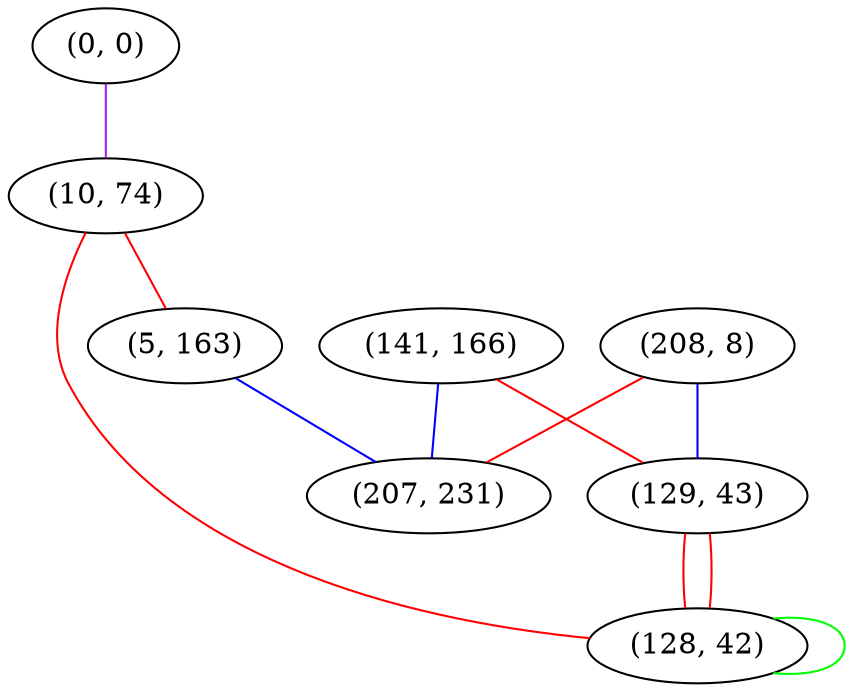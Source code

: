 graph "" {
"(0, 0)";
"(10, 74)";
"(208, 8)";
"(141, 166)";
"(5, 163)";
"(207, 231)";
"(129, 43)";
"(128, 42)";
"(0, 0)" -- "(10, 74)"  [color=purple, key=0, weight=4];
"(10, 74)" -- "(128, 42)"  [color=red, key=0, weight=1];
"(10, 74)" -- "(5, 163)"  [color=red, key=0, weight=1];
"(208, 8)" -- "(129, 43)"  [color=blue, key=0, weight=3];
"(208, 8)" -- "(207, 231)"  [color=red, key=0, weight=1];
"(141, 166)" -- "(129, 43)"  [color=red, key=0, weight=1];
"(141, 166)" -- "(207, 231)"  [color=blue, key=0, weight=3];
"(5, 163)" -- "(207, 231)"  [color=blue, key=0, weight=3];
"(129, 43)" -- "(128, 42)"  [color=red, key=0, weight=1];
"(129, 43)" -- "(128, 42)"  [color=red, key=1, weight=1];
"(128, 42)" -- "(128, 42)"  [color=green, key=0, weight=2];
}
